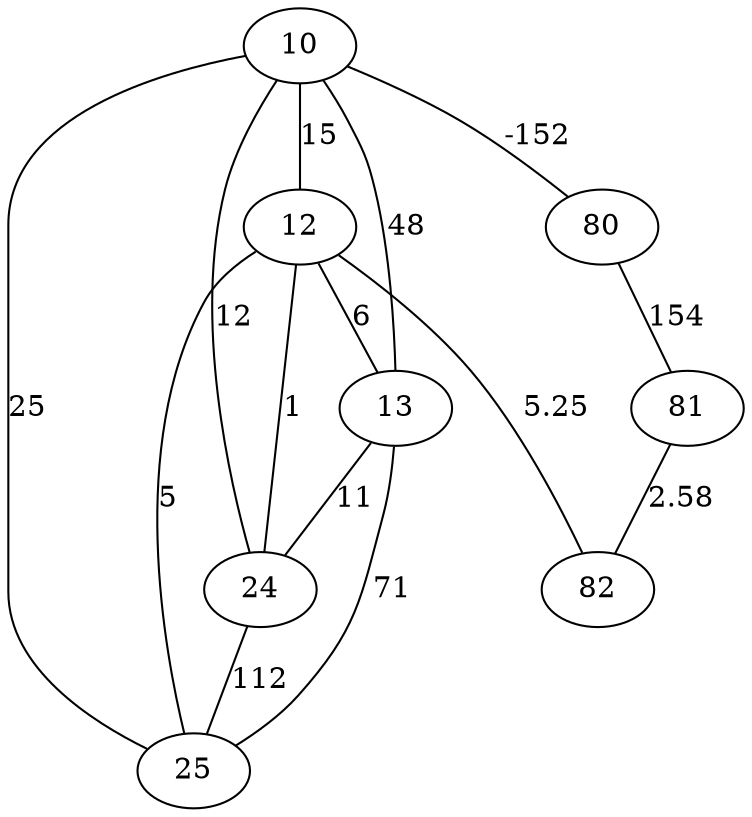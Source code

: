 graph {
    10--12 [label=15];
    10--24 [label=12];
    10--25 [label=25];
    10--13 [label=48];
    10--80 [label=-152];
    12--25 [label=5];
    12--24 [label=1];
    12--13 [label=6];
    12--82 [label=5.25];
    13--24 [label=11];
    13--25 [label=71];
    24--25 [label=112];
    80--81 [label=154];
    81--82 [label=2.58];
}
